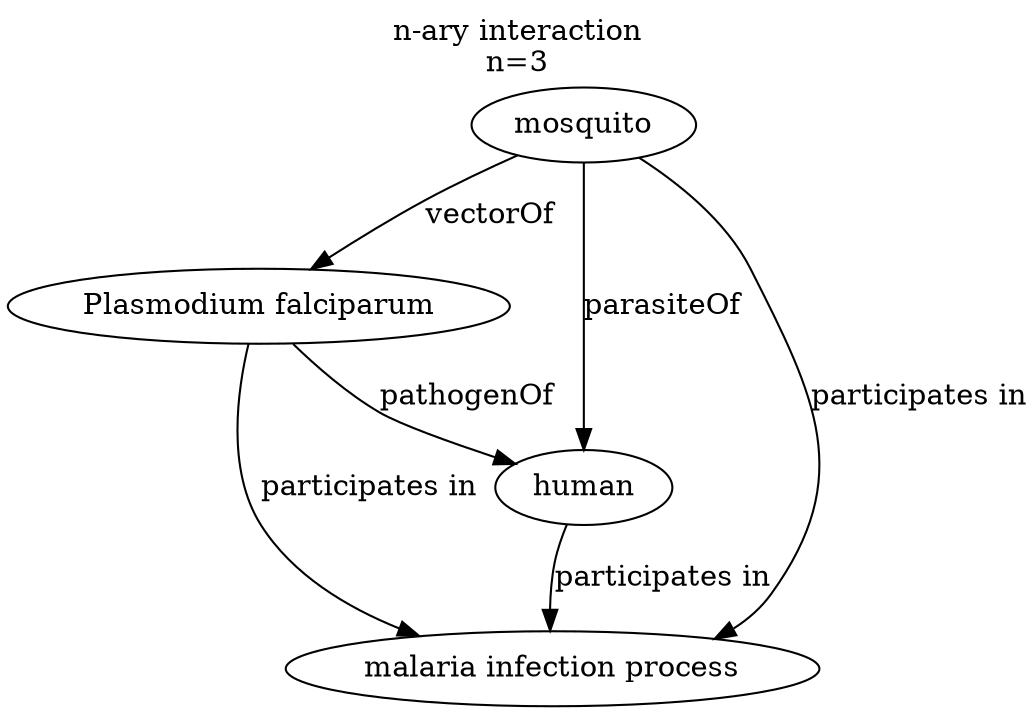 digraph pairwise {
    #rankdir=LR;
    labelloc="t";
    label="n-ary interaction\nn=3";
    a [label="mosquito"];
    b [label="Plasmodium falciparum"];
    c [label="human"];
    d [label="malaria infection process"];

    a -> b [label="vectorOf"];
    b -> c [label="pathogenOf"];
    a -> c [label="parasiteOf"];

    a -> d [label="participates in"];
    b -> d [label="participates in"];
    c -> d [label="participates in"];
}

